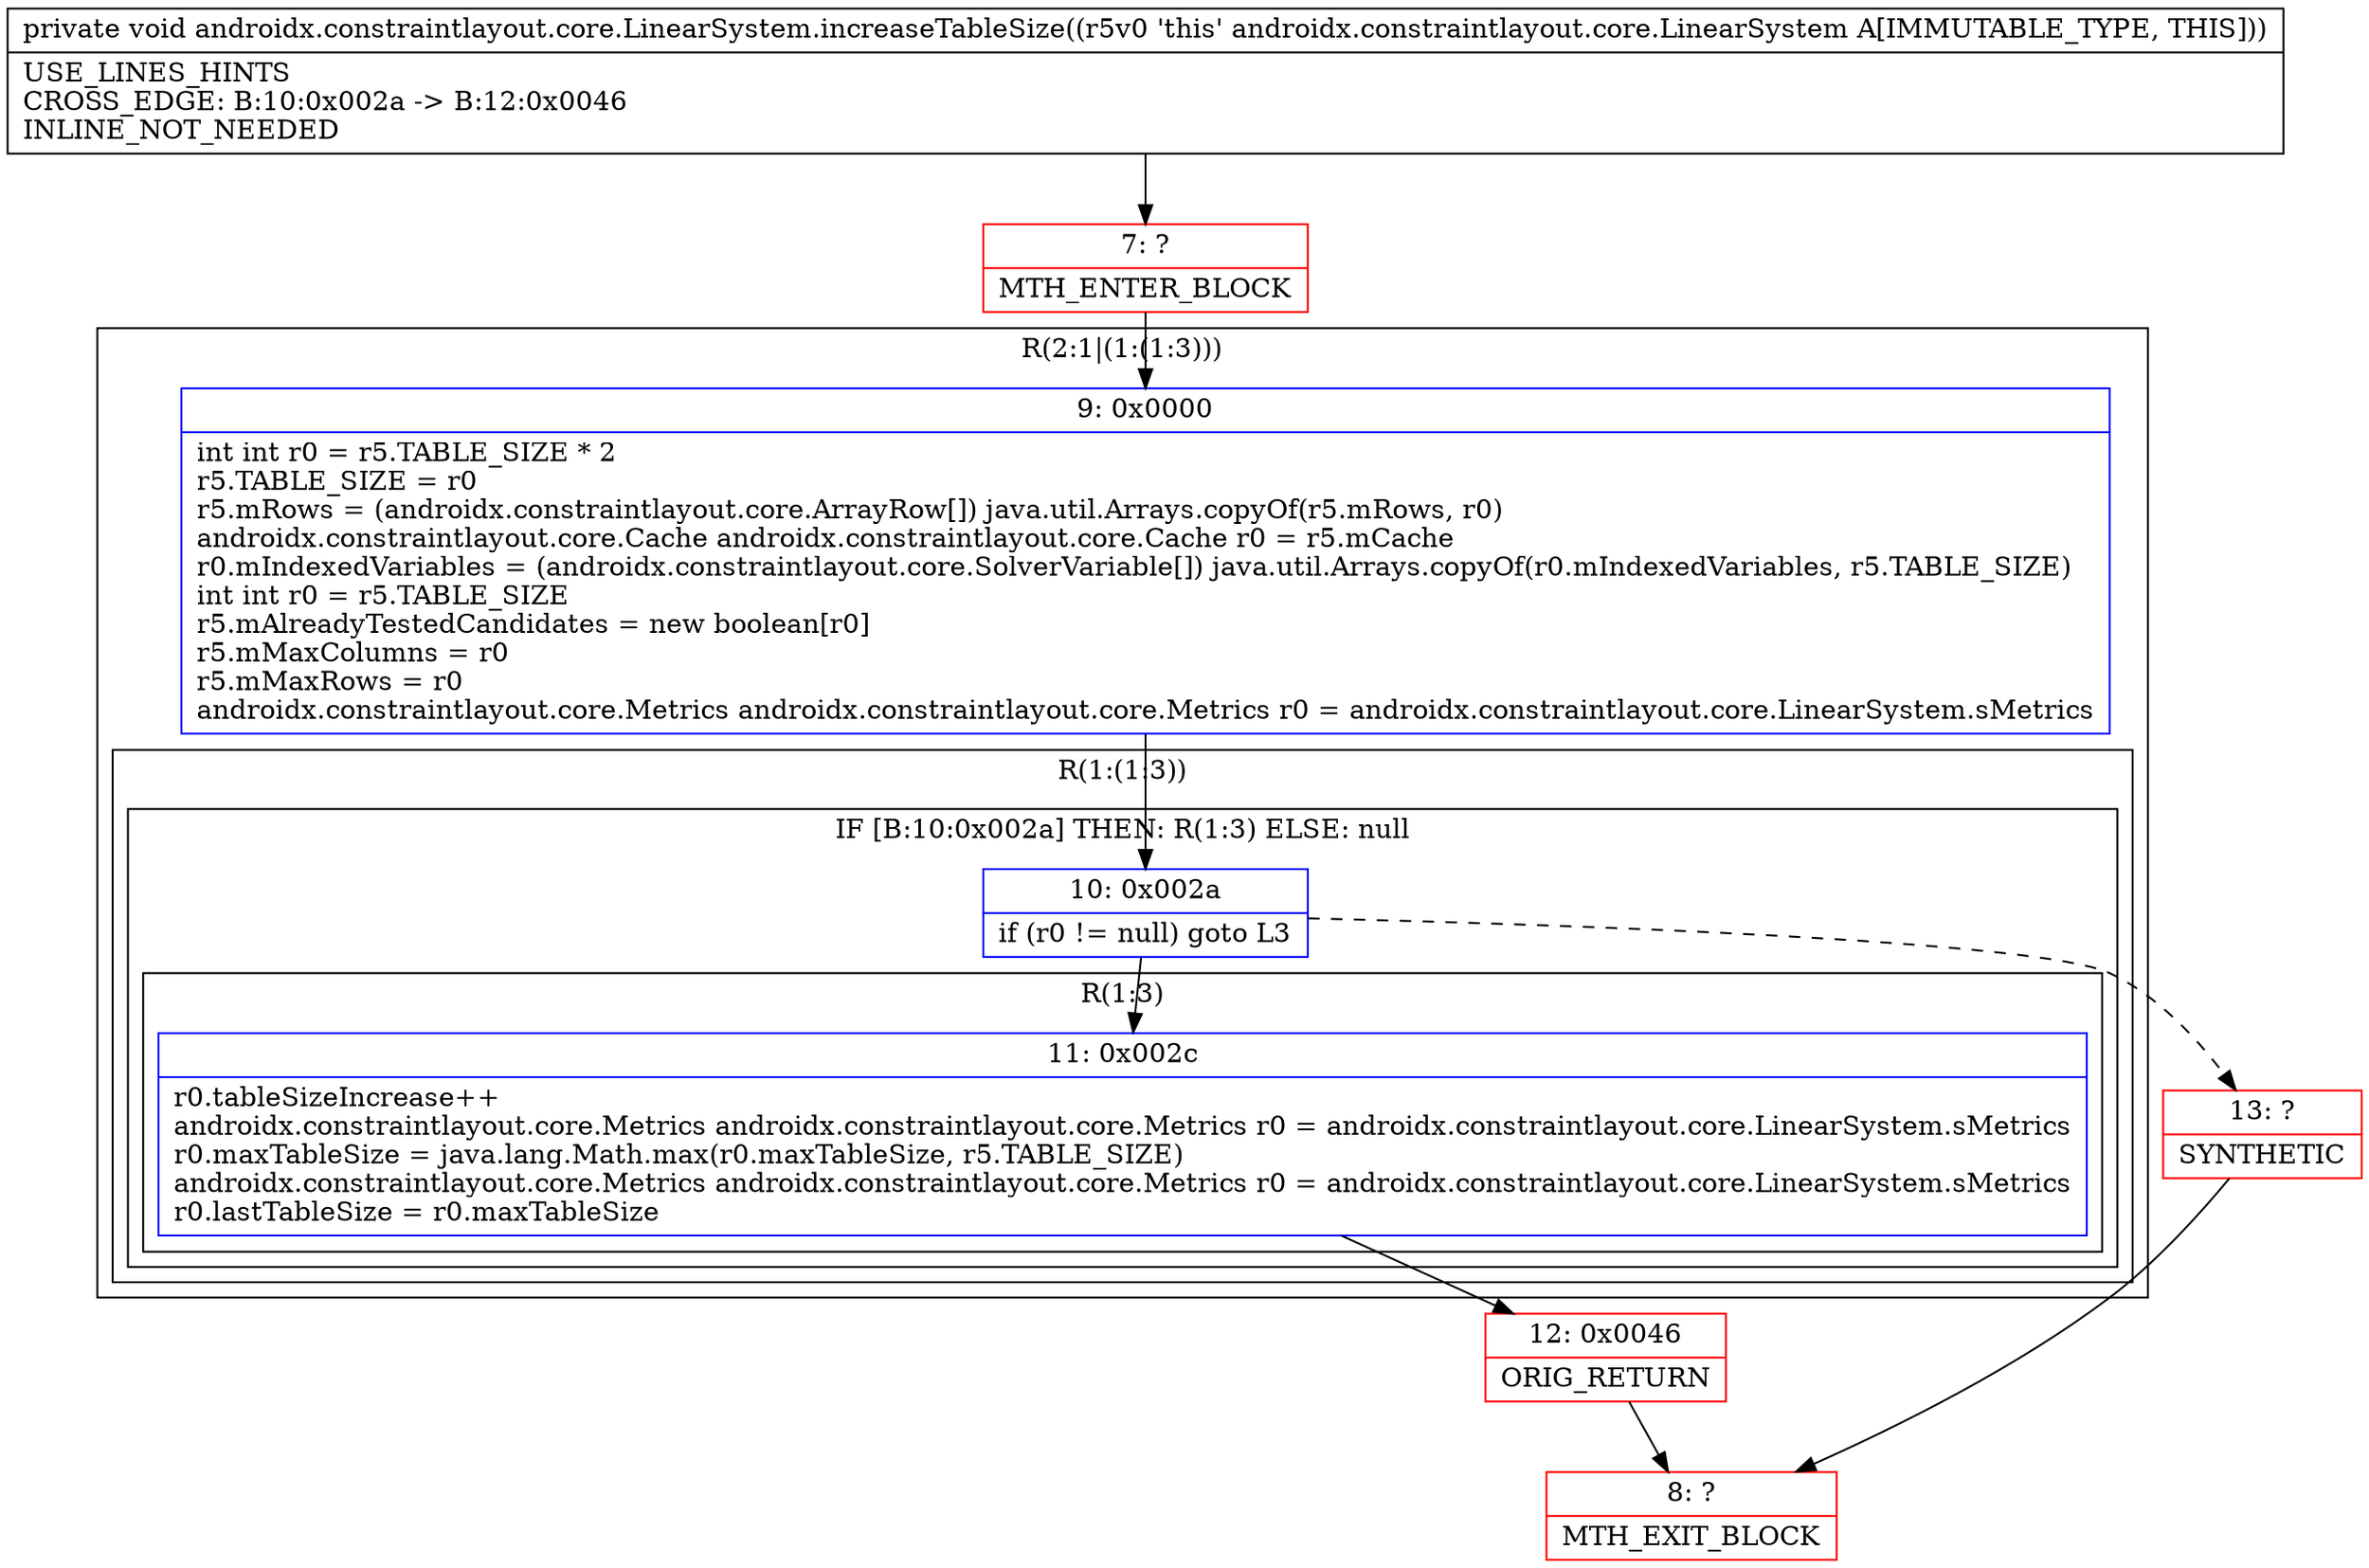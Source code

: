 digraph "CFG forandroidx.constraintlayout.core.LinearSystem.increaseTableSize()V" {
subgraph cluster_Region_2077846587 {
label = "R(2:1|(1:(1:3)))";
node [shape=record,color=blue];
Node_9 [shape=record,label="{9\:\ 0x0000|int int r0 = r5.TABLE_SIZE * 2\lr5.TABLE_SIZE = r0\lr5.mRows = (androidx.constraintlayout.core.ArrayRow[]) java.util.Arrays.copyOf(r5.mRows, r0)\landroidx.constraintlayout.core.Cache androidx.constraintlayout.core.Cache r0 = r5.mCache\lr0.mIndexedVariables = (androidx.constraintlayout.core.SolverVariable[]) java.util.Arrays.copyOf(r0.mIndexedVariables, r5.TABLE_SIZE)\lint int r0 = r5.TABLE_SIZE\lr5.mAlreadyTestedCandidates = new boolean[r0]\lr5.mMaxColumns = r0\lr5.mMaxRows = r0\landroidx.constraintlayout.core.Metrics androidx.constraintlayout.core.Metrics r0 = androidx.constraintlayout.core.LinearSystem.sMetrics\l}"];
subgraph cluster_Region_1428744782 {
label = "R(1:(1:3))";
node [shape=record,color=blue];
subgraph cluster_IfRegion_266364596 {
label = "IF [B:10:0x002a] THEN: R(1:3) ELSE: null";
node [shape=record,color=blue];
Node_10 [shape=record,label="{10\:\ 0x002a|if (r0 != null) goto L3\l}"];
subgraph cluster_Region_887890134 {
label = "R(1:3)";
node [shape=record,color=blue];
Node_11 [shape=record,label="{11\:\ 0x002c|r0.tableSizeIncrease++\landroidx.constraintlayout.core.Metrics androidx.constraintlayout.core.Metrics r0 = androidx.constraintlayout.core.LinearSystem.sMetrics\lr0.maxTableSize = java.lang.Math.max(r0.maxTableSize, r5.TABLE_SIZE)\landroidx.constraintlayout.core.Metrics androidx.constraintlayout.core.Metrics r0 = androidx.constraintlayout.core.LinearSystem.sMetrics\lr0.lastTableSize = r0.maxTableSize\l}"];
}
}
}
}
Node_7 [shape=record,color=red,label="{7\:\ ?|MTH_ENTER_BLOCK\l}"];
Node_12 [shape=record,color=red,label="{12\:\ 0x0046|ORIG_RETURN\l}"];
Node_8 [shape=record,color=red,label="{8\:\ ?|MTH_EXIT_BLOCK\l}"];
Node_13 [shape=record,color=red,label="{13\:\ ?|SYNTHETIC\l}"];
MethodNode[shape=record,label="{private void androidx.constraintlayout.core.LinearSystem.increaseTableSize((r5v0 'this' androidx.constraintlayout.core.LinearSystem A[IMMUTABLE_TYPE, THIS]))  | USE_LINES_HINTS\lCROSS_EDGE: B:10:0x002a \-\> B:12:0x0046\lINLINE_NOT_NEEDED\l}"];
MethodNode -> Node_7;Node_9 -> Node_10;
Node_10 -> Node_11;
Node_10 -> Node_13[style=dashed];
Node_11 -> Node_12;
Node_7 -> Node_9;
Node_12 -> Node_8;
Node_13 -> Node_8;
}

